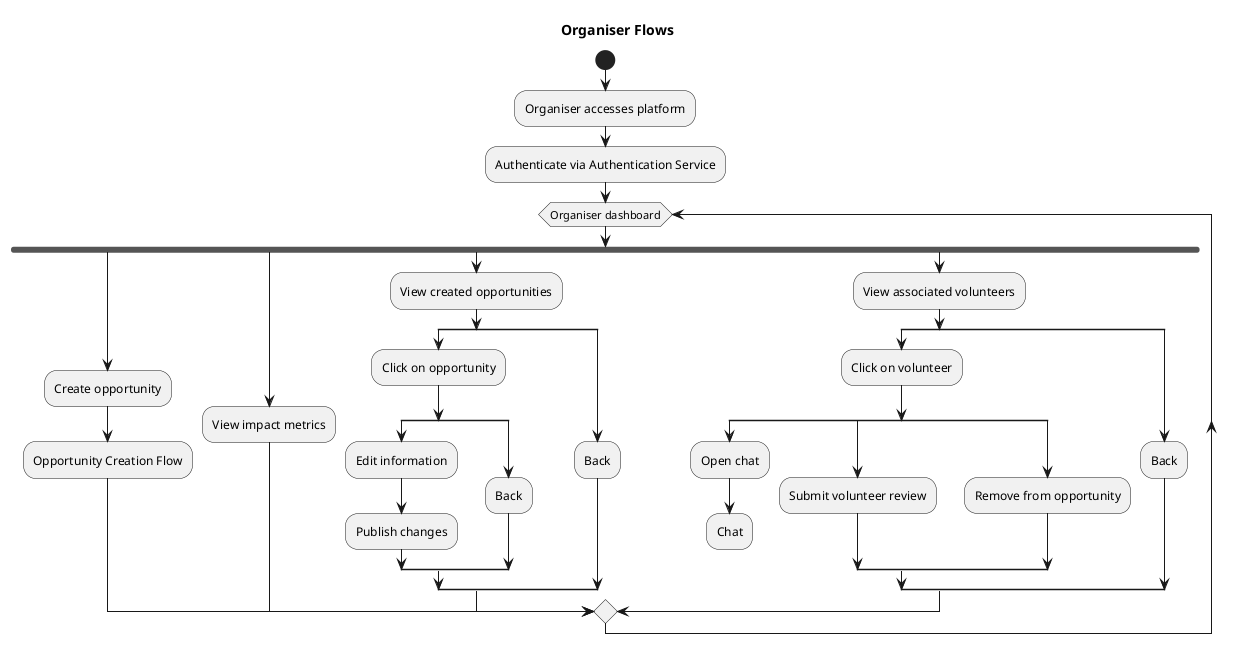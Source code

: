@startuml
title Organiser Flows
start
:Organiser accesses platform;
:Authenticate via Authentication Service;
while (Organiser dashboard)

fork
    :Create opportunity;
    :Opportunity Creation Flow;
fork again 
    :View impact metrics;
fork again 
    :View created opportunities;
    split
        :Click on opportunity;
            split 
                :Edit information;
                :Publish changes;
            split again
                :Back;
            end split
    split again
        :Back;
    end split
fork again 
    :View associated volunteers;
     split 
        :Click on volunteer;
            split 
                :Open chat;
                :Chat;
                detach
            split again
                :Submit volunteer review;
            split again 
                :Remove from opportunity;
            end split
    split again
        :Back;
    end split
end merge
endwhile
-[hidden]->
detach

@enduml